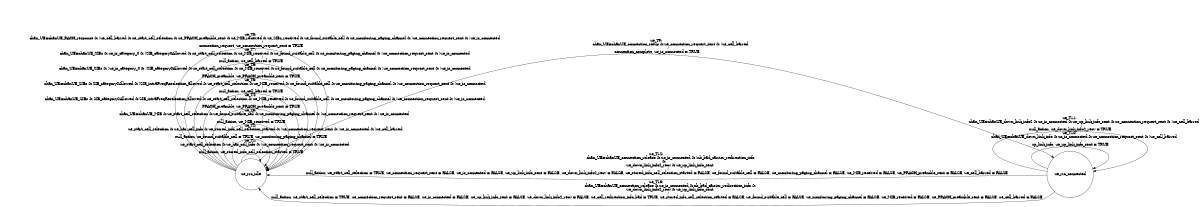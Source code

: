 digraph UE{
rankdir = LR;
size = "8,5"
node [shape = circle, label="ue_rrc_idle"]ue_rrc_idle;
node [shape = circle, label="ue_rrc_connected"]ue_rrc_connected;
ue_rrc_idle -> ue_rrc_idle [label = "ue_T1: 
                         ue_start_cell_selection & ue_has_cell_info & !ue_connection_request_sent & !ue_is_connected 
                    /
null_action, ue_stored_info_cell_selection_started = TRUE"]
ue_rrc_idle -> ue_rrc_idle [label = "ue_T2: 
                         ue_start_cell_selection & ue_has_cell_info & ue_stored_info_cell_selection_started & !ue_connection_request_sent & !ue_is_connected & !ue_cell_barred
                    /
null_action, ue_found_suitable_cell = TRUE, ue_monitoring_paging_channel = TRUE"]
ue_rrc_idle -> ue_rrc_idle [label = "ue_T3: 
                        chan_UE=chanUE_MIB & ue_start_cell_selection & ue_found_suitable_cell & ue_monitoring_paging_channel & !ue_connection_request_sent & !ue_is_connected 
                    /
null_action, ue_MIB_received = TRUE"]
ue_rrc_idle -> ue_rrc_idle [label = "ue_T4: 
                         chan_UE=chanUE_SIBs & SIB_category0Allowed & SIB_intraFreqReselection_allowed & ue_start_cell_selection & ue_MIB_received & ue_found_suitable_cell & ue_monitoring_paging_channel & !ue_connection_request_sent & !ue_is_connected 
                    /
PRACH_preamble, ue_PRACH_preamble_sent = TRUE"]
ue_rrc_idle -> ue_rrc_idle [label = "ue_T5: 
                         chan_UE=chanUE_SIBs & SIB_category0Allowed & !SIB_intraFreqReselection_allowed & ue_start_cell_selection & ue_MIB_received & ue_found_suitable_cell & ue_monitoring_paging_channel & !ue_connection_request_sent & !ue_is_connected 
                    /
null_action, ue_cell_barred = TRUE"]
ue_rrc_idle -> ue_rrc_idle [label = "ue_T6: 
                         chan_UE=chanUE_SIBs & !ue_is_category_0 & !SIB_category0Allowed & ue_start_cell_selection & ue_MIB_received & ue_found_suitable_cell & ue_monitoring_paging_channel & !ue_connection_request_sent & !ue_is_connected 
                    /
PRACH_preamble, ue_PRACH_preamble_sent = TRUE"]
ue_rrc_idle -> ue_rrc_idle [label = "ue_T7: 
                         chan_UE=chanUE_SIBs & ue_is_category_0 & !SIB_category0Allowed & ue_start_cell_selection & ue_MIB_received & ue_found_suitable_cell & ue_monitoring_paging_channel & !ue_connection_request_sent & !ue_is_connected 
                    /
null_action, ue_cell_barred = TRUE"]
ue_rrc_idle -> ue_rrc_idle [label = "ue_T8: 
                         chan_UE=chanUE_RACH_response & !ue_cell_barred & ue_start_cell_selection & ue_PRACH_preamble_sent & ue_MIB_received & ue_SIBs_received & ue_found_suitable_cell & ue_monitoring_paging_channel & !ue_connection_request_sent & !ue_is_connected 
                    /
connection_request, ue_connection_request_sent = TRUE"]
ue_rrc_idle -> ue_rrc_connected [label = "ue_T9: 
                        chan_UE=chanUE_connection_setup & ue_connection_request_sent & !ue_cell_barred
                    /
connection_complete, ue_is_connected = TRUE"]
ue_rrc_connected -> ue_rrc_connected [label = "ue_T10: 
                        chan_UE=chanUE_down_link_info & ue_is_connected & ue_connection_request_sent & !ue_cell_barred
                    /
up_link_info, ue_up_link_info_sent = TRUE"]
ue_rrc_connected -> ue_rrc_connected [label = "ue_T11: 
                        chan_UE=chanUE_down_link_info2 & ue_is_connected & ue_up_link_info_sent & ue_connection_request_sent & !ue_cell_barred
                    /
null_action, ue_down_link_info2_recv = TRUE"]
ue_rrc_connected -> ue_rrc_idle [label = "ue_T12: 
                        chan_UE=chanUE_connection_release & ue_is_connected & !nb_bad_carrier_redirection_info
             & 
                        ue_down_link_info2_recv & ue_up_link_info_sent 
                    /
null_action, ue_start_cell_selection = TRUE, ue_connection_request_sent = FALSE, ue_is_connected = FALSE, ue_up_link_info_sent = FALSE, ue_down_link_info2_recv = FALSE, ue_stored_info_cell_selection_started = FALSE, ue_found_suitable_cell = FALSE, ue_monitoring_paging_channel = FALSE, ue_MIB_received = FALSE, ue_PRACH_preamble_sent = FALSE, ue_cell_barred = FALSE"]
ue_rrc_connected -> ue_rrc_idle [label = "ue_T13: 
                        chan_UE=chanUE_connection_release & ue_is_connected & nb_bad_carrier_redirection_info & 
                        ue_down_link_info2_recv & ue_up_link_info_sent 
                    /
null_action, ue_start_cell_selection = TRUE, ue_connection_request_sent = FALSE, ue_is_connected = FALSE, ue_up_link_info_sent = FALSE, ue_down_link_info2_recv = FALSE, ue_cell_redirection_info_bad = TRUE, ue_stored_info_cell_selection_started = FALSE, ue_found_suitable_cell = FALSE, ue_monitoring_paging_channel = FALSE, ue_MIB_received = FALSE, ue_PRACH_preamble_sent = FALSE, ue_cell_barred = FALSE"]
}
